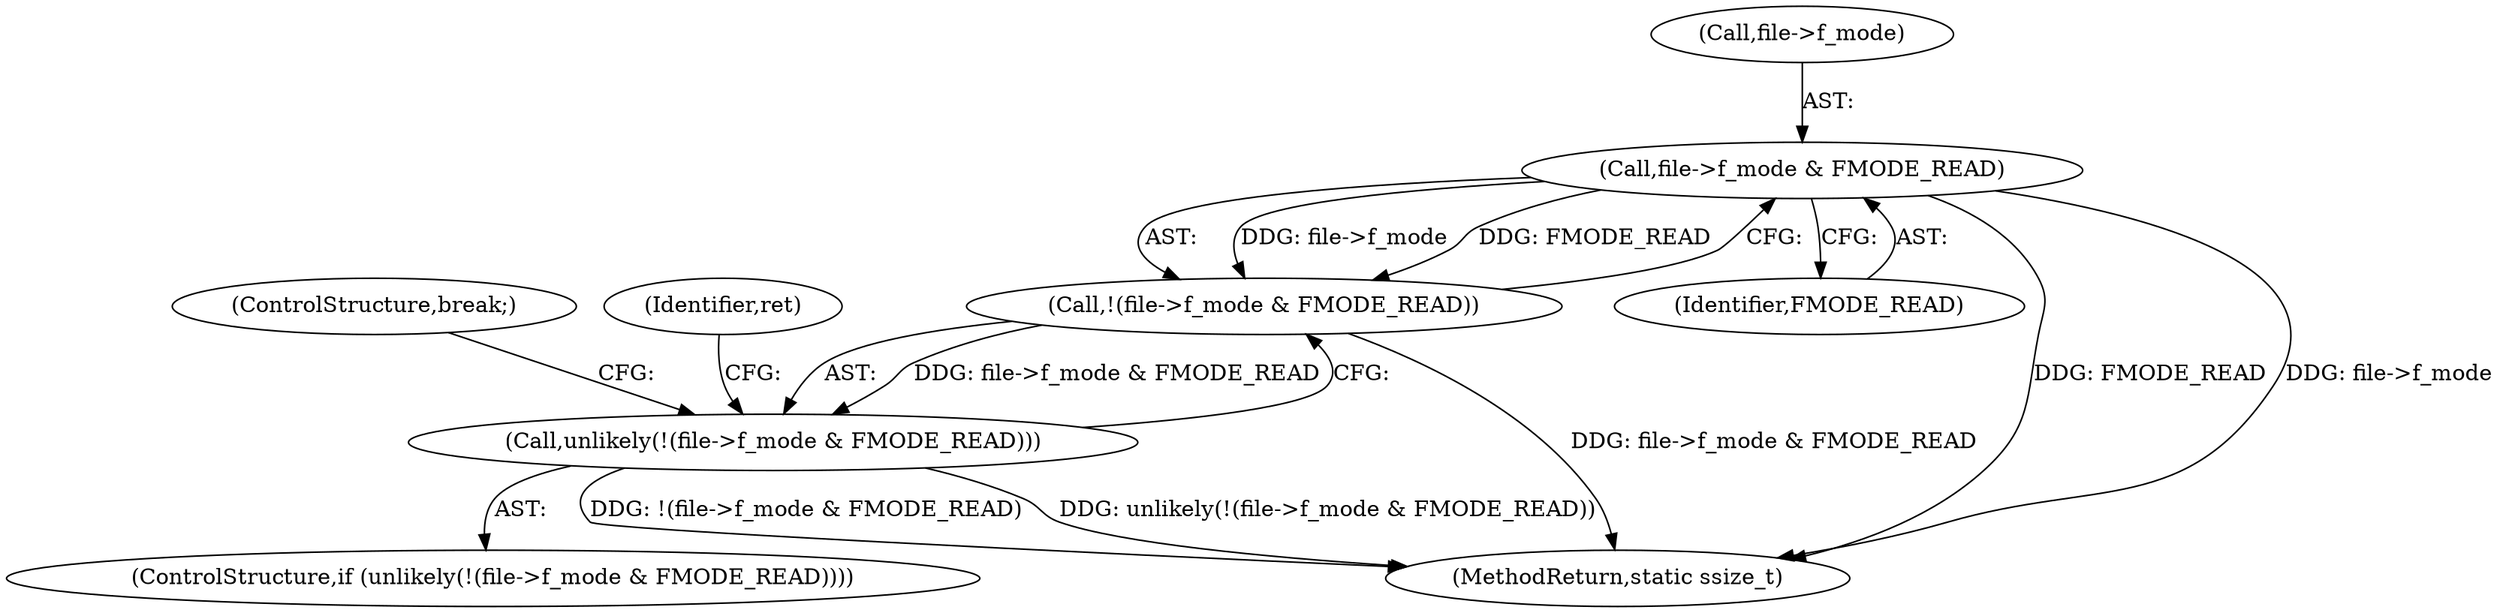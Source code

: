 digraph "0_linux_a70b52ec1aaeaf60f4739edb1b422827cb6f3893@pointer" {
"1000251" [label="(Call,file->f_mode & FMODE_READ)"];
"1000250" [label="(Call,!(file->f_mode & FMODE_READ))"];
"1000249" [label="(Call,unlikely(!(file->f_mode & FMODE_READ)))"];
"1000251" [label="(Call,file->f_mode & FMODE_READ)"];
"1000250" [label="(Call,!(file->f_mode & FMODE_READ))"];
"1000248" [label="(ControlStructure,if (unlikely(!(file->f_mode & FMODE_READ))))"];
"1000256" [label="(ControlStructure,break;)"];
"1000255" [label="(Identifier,FMODE_READ)"];
"1000249" [label="(Call,unlikely(!(file->f_mode & FMODE_READ)))"];
"1000389" [label="(MethodReturn,static ssize_t)"];
"1000252" [label="(Call,file->f_mode)"];
"1000258" [label="(Identifier,ret)"];
"1000251" -> "1000250"  [label="AST: "];
"1000251" -> "1000255"  [label="CFG: "];
"1000252" -> "1000251"  [label="AST: "];
"1000255" -> "1000251"  [label="AST: "];
"1000250" -> "1000251"  [label="CFG: "];
"1000251" -> "1000389"  [label="DDG: FMODE_READ"];
"1000251" -> "1000389"  [label="DDG: file->f_mode"];
"1000251" -> "1000250"  [label="DDG: file->f_mode"];
"1000251" -> "1000250"  [label="DDG: FMODE_READ"];
"1000250" -> "1000249"  [label="AST: "];
"1000249" -> "1000250"  [label="CFG: "];
"1000250" -> "1000389"  [label="DDG: file->f_mode & FMODE_READ"];
"1000250" -> "1000249"  [label="DDG: file->f_mode & FMODE_READ"];
"1000249" -> "1000248"  [label="AST: "];
"1000256" -> "1000249"  [label="CFG: "];
"1000258" -> "1000249"  [label="CFG: "];
"1000249" -> "1000389"  [label="DDG: !(file->f_mode & FMODE_READ)"];
"1000249" -> "1000389"  [label="DDG: unlikely(!(file->f_mode & FMODE_READ))"];
}
